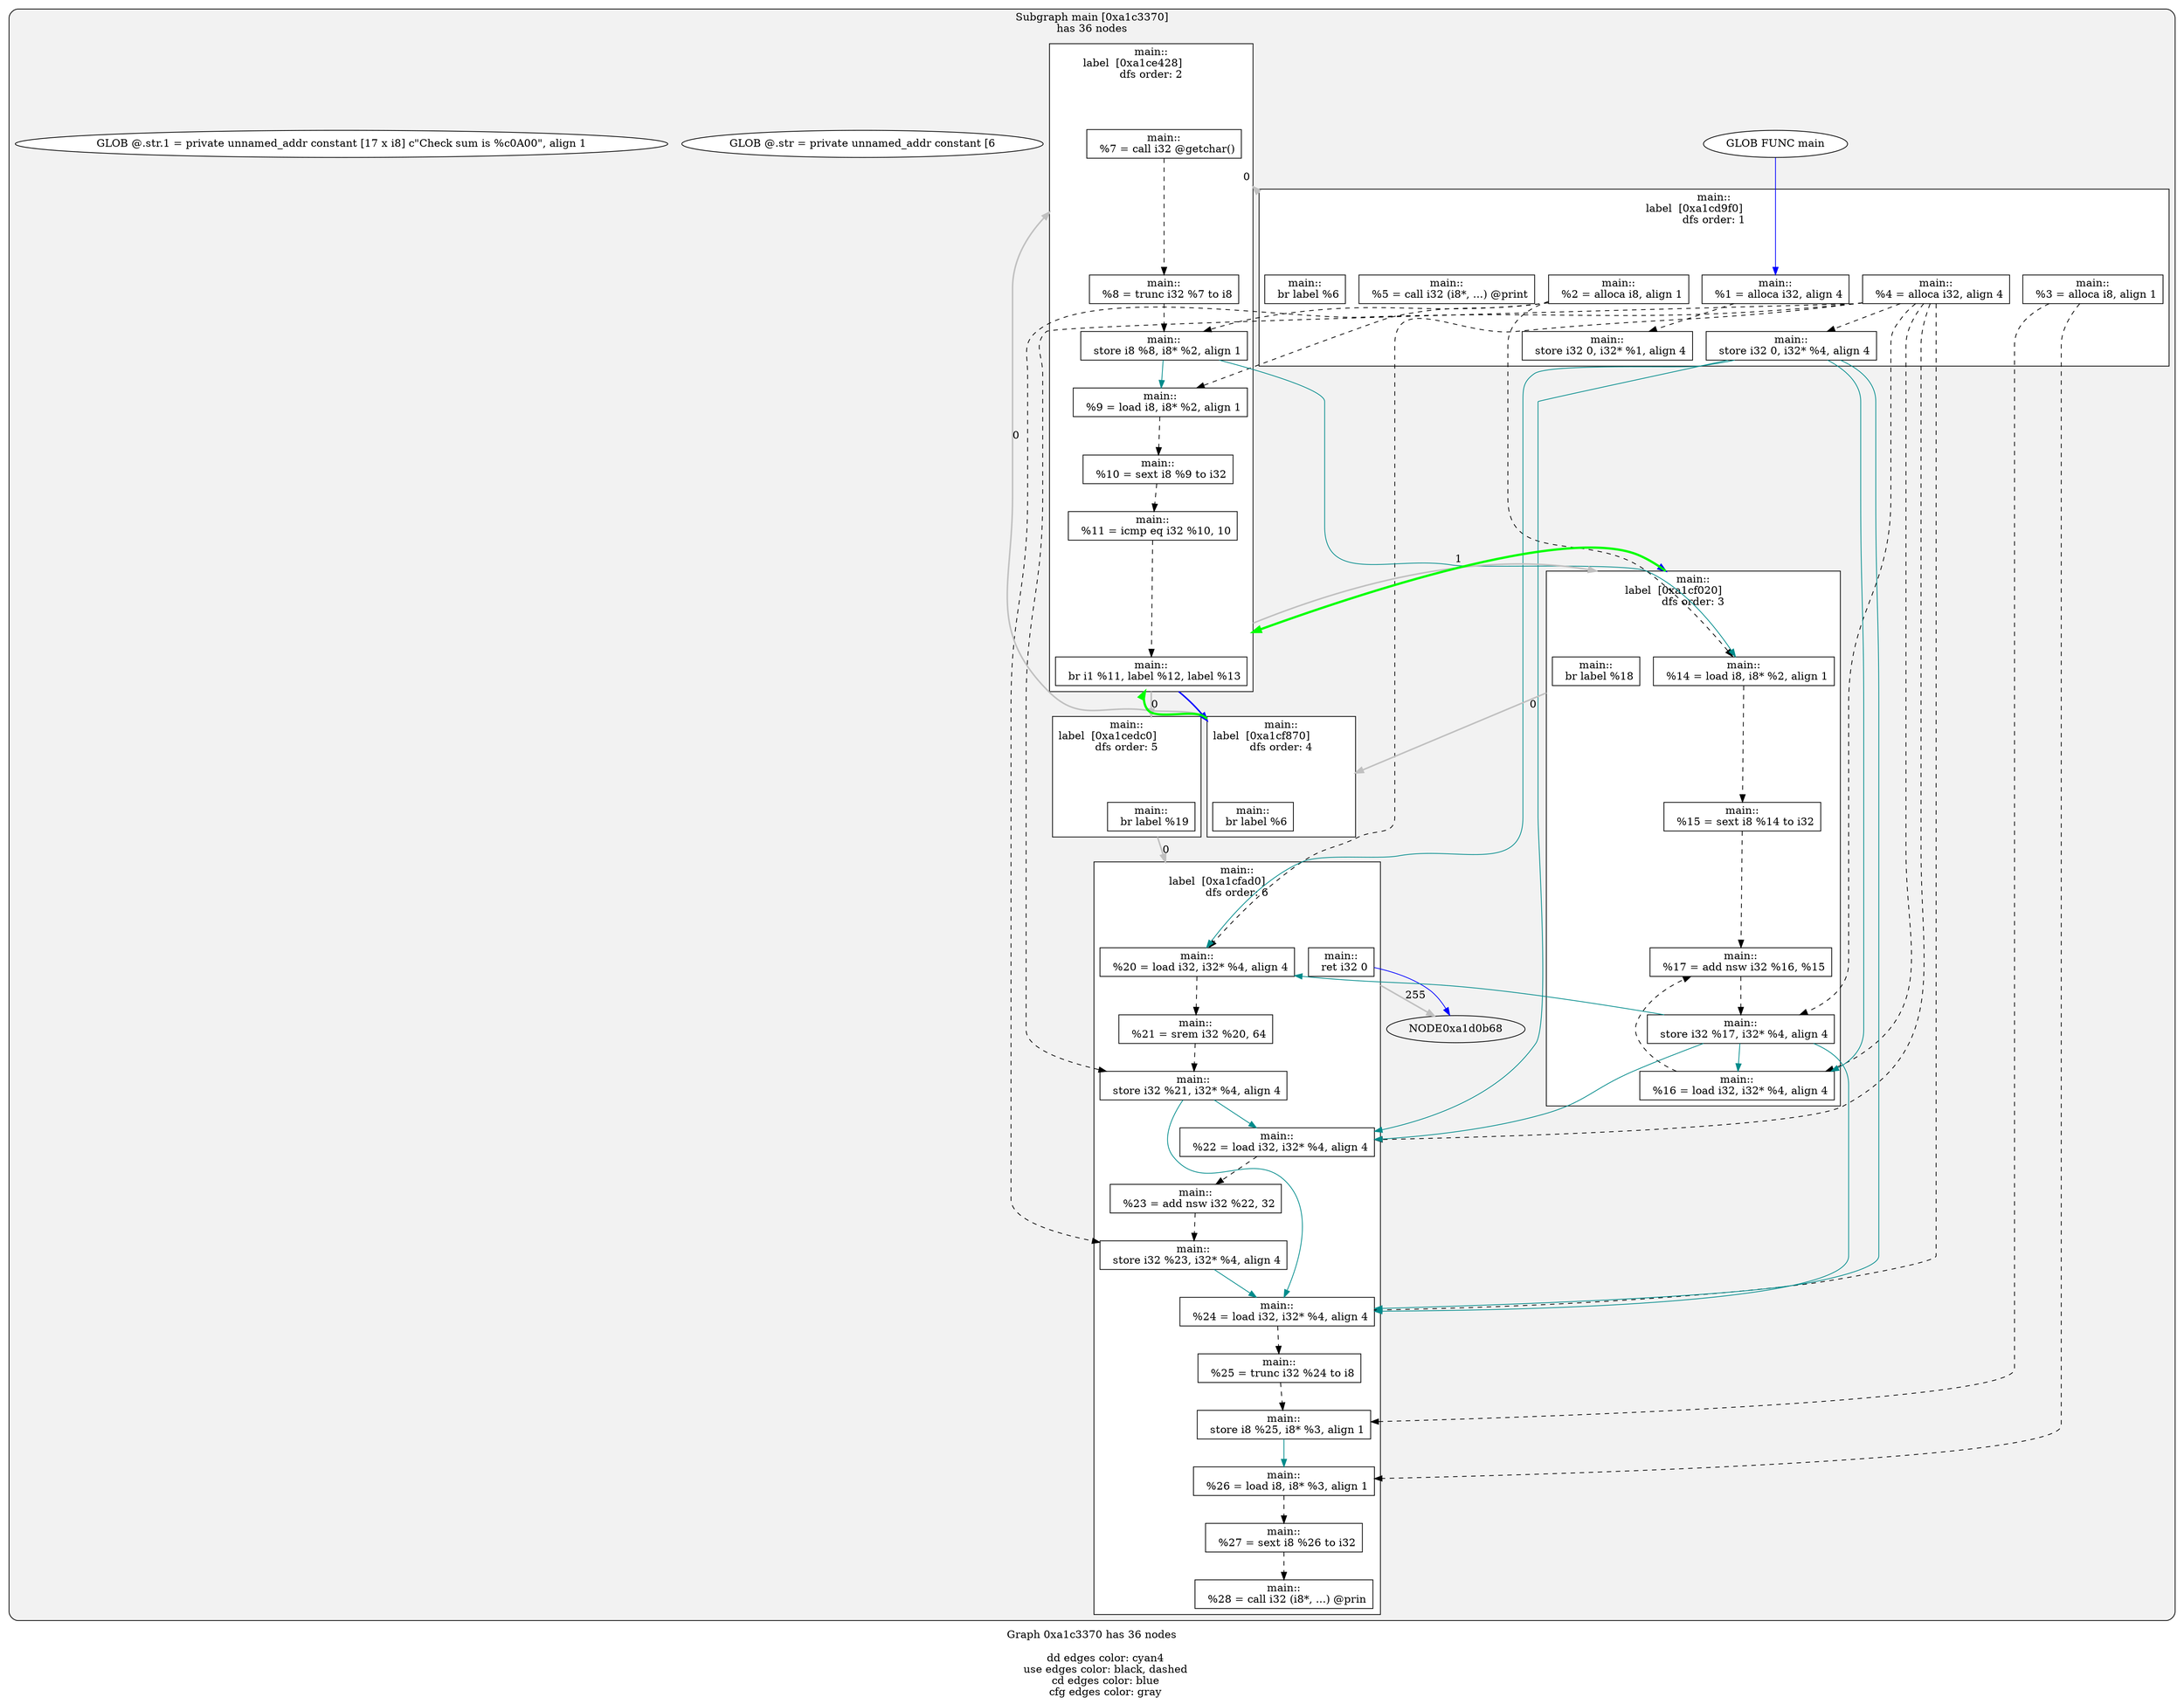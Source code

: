 digraph "DependenceGraph" {
	compound=true label="Graph 0xa1c3370 has 36 nodes\n
	dd edges color: cyan4
	use edges color: black, dashed
	cd edges color: blue
	cfg edges color: gray"

	/* subgraph 0xa1c3370 nodes */
	subgraph cluster_0xa1c3370 {
		style="filled, rounded" fillcolor=gray95
		label="Subgraph main [0xa1c3370]\nhas 36 nodes
"
		/* Basic Block main::
label  [0xa1cfad0] */
		subgraph cluster_bb_0xa1cfad0 {
			style=filled fillcolor=white
			label="main::
label  [0xa1cfad0]		\ndfs order: 6"
			NODE0xa1cfbe0 [shape=rect label="0xa1c54bc"]
			NODE0xa1cfd10 [shape=rect label="0xa1c5500"]
			NODE0xa1cfe40 [shape=rect label="0xa1c5540"]
			NODE0xa1cff70 [shape=rect label="0xa1c5574"]
			NODE0xa1d00a0 [shape=rect label="0xa1c55b8"]
			NODE0xa1d01d0 [shape=rect label="0xa1c5168"]
			NODE0xa1d0300 [shape=rect label="0xa1c519c"]
			NODE0xa1d0430 [shape=rect label="0xa1c4f8c"]
			NODE0xa1d0560 [shape=rect label="0xa1c4fc8"]
			NODE0xa1d0690 [shape=rect label="0xa1c55ec"]
			NODE0xa1d07c0 [shape=rect label="0xa1c5624"]
			NODE0xa1d08f0 [shape=rect label="0xa1c3254"]
			NODE0xa1d0a38 [shape=rect label="0xa1c328c"]
		} /* cluster_bb_0xa1cfad0 */

		/* Basic Block main::
label  [0xa1cd9f0] */
		subgraph cluster_bb_0xa1cd9f0 {
			style=filled fillcolor=white
			label="main::
label  [0xa1cd9f0]		\ndfs order: 1"
			NODE0xa1cdb00 [shape=rect label="0xa1c47fc"]
			NODE0xa1cdc00 [shape=rect label="0xa1c4834"]
			NODE0xa1cdd00 [shape=rect label="0xa1c5014"]
			NODE0xa1cde00 [shape=rect label="0xa1c0bf4"]
			NODE0xa1cdf30 [shape=rect label="0xa1c4878"]
			NODE0xa1ce060 [shape=rect label="0xa1c48b8"]
			NODE0xa1ce190 [shape=rect label="0xa1c48f8"]
			NODE0xa1ce2d8 [shape=rect label="0xa1c017c"]
		} /* cluster_bb_0xa1cd9f0 */

		/* Basic Block main::
label  [0xa1ce428] */
		subgraph cluster_bb_0xa1ce428 {
			style=filled fillcolor=white
			label="main::
label  [0xa1ce428]		\ndfs order: 2"
			NODE0xa1ce538 [shape=rect label="0xa1c4934"]
			NODE0xa1ce680 [shape=rect label="0xa1c496c"]
			NODE0xa1ce7b0 [shape=rect label="0xa1c51e8"]
			NODE0xa1ce8e0 [shape=rect label="0xa1c521c"]
			NODE0xa1cea10 [shape=rect label="0xa1c5254"]
			NODE0xa1ceb40 [shape=rect label="0xa1c5290"]
			NODE0xa1cec70 [shape=rect label="0xa1c52dc"]
		} /* cluster_bb_0xa1ce428 */

		/* Basic Block main::
label  [0xa1cedc0] */
		subgraph cluster_bb_0xa1cedc0 {
			style=filled fillcolor=white
			label="main::
label  [0xa1cedc0]		\ndfs order: 5"
			NODE0xa1ceed0 [shape=rect label="0xa1c530c"]
		} /* cluster_bb_0xa1cedc0 */

		/* Basic Block main::
label  [0xa1cf020] */
		subgraph cluster_bb_0xa1cf020 {
			style=filled fillcolor=white
			label="main::
label  [0xa1cf020]		\ndfs order: 3"
			NODE0xa1cf130 [shape=rect label="0xa1c533c"]
			NODE0xa1cf260 [shape=rect label="0xa1c5374"]
			NODE0xa1cf390 [shape=rect label="0xa1c53a4"]
			NODE0xa1cf4c0 [shape=rect label="0xa1c53e8"]
			NODE0xa1cf5f0 [shape=rect label="0xa1c5428"]
			NODE0xa1cf720 [shape=rect label="0xa1c545c"]
		} /* cluster_bb_0xa1cf020 */

		/* Basic Block main::
label  [0xa1cf870] */
		subgraph cluster_bb_0xa1cf870 {
			style=filled fillcolor=white
			label="main::
label  [0xa1cf870]		\ndfs order: 4"
			NODE0xa1cf980 [shape=rect label="0xa1c548c"]
		} /* cluster_bb_0xa1cf870 */

	NODE0xa1d0a38 -> NODE0xa1d0b68 [penwidth=2 label="255"  ltail=cluster_bb_0xa1cfad0  lhead=cluster_bb_0xa1d0c68  color="gray"]
	NODE0xa1ce2d8 -> NODE0xa1ce538 [penwidth=2 label="0"  ltail=cluster_bb_0xa1cd9f0  lhead=cluster_bb_0xa1ce428  color="gray"]
	NODE0xa1cec70 -> NODE0xa1ceed0 [penwidth=2 label="0"  ltail=cluster_bb_0xa1ce428  lhead=cluster_bb_0xa1cedc0  color="gray"]
	NODE0xa1cec70 -> NODE0xa1cf130 [penwidth=2 label="1"  ltail=cluster_bb_0xa1ce428  lhead=cluster_bb_0xa1cf020  color="gray"]
	NODE0xa1cec70 -> NODE0xa1cf130 [penwidth=2 color=blue  ltail=cluster_bb_0xa1ce428  lhead=cluster_bb_0xa1cf020]
	NODE0xa1cec70 -> NODE0xa1cf980 [penwidth=2 color=blue  ltail=cluster_bb_0xa1ce428  lhead=cluster_bb_0xa1cf870]
	NODE0xa1ceed0 -> NODE0xa1cfbe0 [penwidth=2 label="0"  ltail=cluster_bb_0xa1cedc0  lhead=cluster_bb_0xa1cfad0  color="gray"]
	NODE0xa1cf720 -> NODE0xa1cf980 [penwidth=2 label="0"  ltail=cluster_bb_0xa1cf020  lhead=cluster_bb_0xa1cf870  color="gray"]
	/* post-dominance frontiers */
NODE0xa1cf130 -> NODE0xa1cec70 [penwidth=3 color=green  ltail=cluster_bb_0xa1cf020  lhead=cluster_bb_0xa1ce428 constraint=false]
	NODE0xa1cf980 -> NODE0xa1ce538 [penwidth=2 label="0"  ltail=cluster_bb_0xa1cf870  lhead=cluster_bb_0xa1ce428  color="gray"]
	/* post-dominance frontiers */
NODE0xa1cf980 -> NODE0xa1cec70 [penwidth=3 color=green  ltail=cluster_bb_0xa1cf870  lhead=cluster_bb_0xa1ce428 constraint=false]
		NODE0xa1ce2d8 [label="main::
  br label %6" style=filled fillcolor=white]
		/* -- node 0xa1c017c
		 * ------------------------------------------- */
		/* DD edges */
		/* USE edges */
		/* CD edges */
		/* ID edges */
		NODE0xa1cde00 [label="main::
  %4 = alloca i32, align 4" style=filled fillcolor=white]
		/* -- node 0xa1c0bf4
		 * ------------------------------------------- */
		/* DD edges */
		/* USE edges */
		NODE0xa1cde00 -> NODE0xa1ce060 [color="black" rank=max style="dashed"]
		NODE0xa1cde00 -> NODE0xa1cf390 [color="black" rank=max style="dashed"]
		NODE0xa1cde00 -> NODE0xa1cf5f0 [color="black" rank=max style="dashed"]
		NODE0xa1cde00 -> NODE0xa1cfbe0 [color="black" rank=max style="dashed"]
		NODE0xa1cde00 -> NODE0xa1cfe40 [color="black" rank=max style="dashed"]
		NODE0xa1cde00 -> NODE0xa1cff70 [color="black" rank=max style="dashed"]
		NODE0xa1cde00 -> NODE0xa1d01d0 [color="black" rank=max style="dashed"]
		NODE0xa1cde00 -> NODE0xa1d0300 [color="black" rank=max style="dashed"]
		/* CD edges */
		/* ID edges */
		NODE0xa1d08f0 [label="main::
  %28 = call i32 (i8*, ...) @prin" style=filled fillcolor=white]
		/* -- node 0xa1c3254
		 * ------------------------------------------- */
		/* DD edges */
		/* USE edges */
		/* CD edges */
		/* ID edges */
		NODE0xa1d0a38 [label="main::
  ret i32 0" style=filled fillcolor=white]
		/* -- node 0xa1c328c
		 * ------------------------------------------- */
		/* DD edges */
		/* USE edges */
		/* CD edges */
		NODE0xa1d0a38 -> NODE0xa1d0b68 [color="blue"]
		/* ID edges */
		NODE0xa1cdb00 [label="main::
  %1 = alloca i32, align 4" style=filled fillcolor=white]
		/* -- node 0xa1c47fc
		 * ------------------------------------------- */
		/* DD edges */
		/* USE edges */
		NODE0xa1cdb00 -> NODE0xa1cdf30 [color="black" rank=max style="dashed"]
		/* CD edges */
		/* ID edges */
		NODE0xa1cdc00 [label="main::
  %2 = alloca i8, align 1" style=filled fillcolor=white]
		/* -- node 0xa1c4834
		 * ------------------------------------------- */
		/* DD edges */
		/* USE edges */
		NODE0xa1cdc00 -> NODE0xa1ce7b0 [color="black" rank=max style="dashed"]
		NODE0xa1cdc00 -> NODE0xa1ce8e0 [color="black" rank=max style="dashed"]
		NODE0xa1cdc00 -> NODE0xa1cf130 [color="black" rank=max style="dashed"]
		/* CD edges */
		/* ID edges */
		NODE0xa1cdf30 [label="main::
  store i32 0, i32* %1, align 4" style=filled fillcolor=white]
		/* -- node 0xa1c4878
		 * ------------------------------------------- */
		/* DD edges */
		/* USE edges */
		/* CD edges */
		/* ID edges */
		NODE0xa1ce060 [label="main::
  store i32 0, i32* %4, align 4" style=filled fillcolor=white]
		/* -- node 0xa1c48b8
		 * ------------------------------------------- */
		/* DD edges */
		NODE0xa1ce060 -> NODE0xa1cf390 [color="cyan4" rank=max]
		NODE0xa1ce060 -> NODE0xa1cfbe0 [color="cyan4" rank=max]
		NODE0xa1ce060 -> NODE0xa1cff70 [color="cyan4" rank=max]
		NODE0xa1ce060 -> NODE0xa1d0300 [color="cyan4" rank=max]
		/* USE edges */
		/* CD edges */
		/* ID edges */
		NODE0xa1ce190 [label="main::
  %5 = call i32 (i8*, ...) @print" style=filled fillcolor=white]
		/* -- node 0xa1c48f8
		 * ------------------------------------------- */
		/* DD edges */
		/* USE edges */
		/* CD edges */
		/* ID edges */
		NODE0xa1ce538 [label="main::
  %7 = call i32 @getchar()" style=filled fillcolor=white]
		/* -- node 0xa1c4934
		 * ------------------------------------------- */
		/* DD edges */
		/* USE edges */
		NODE0xa1ce538 -> NODE0xa1ce680 [color="black" rank=max style="dashed"]
		/* CD edges */
		/* ID edges */
		NODE0xa1ce680 [label="main::
  %8 = trunc i32 %7 to i8" style=filled fillcolor=white]
		/* -- node 0xa1c496c
		 * ------------------------------------------- */
		/* DD edges */
		/* USE edges */
		NODE0xa1ce680 -> NODE0xa1ce7b0 [color="black" rank=max style="dashed"]
		/* CD edges */
		/* ID edges */
		NODE0xa1d0430 [label="main::
  %25 = trunc i32 %24 to i8" style=filled fillcolor=white]
		/* -- node 0xa1c4f8c
		 * ------------------------------------------- */
		/* DD edges */
		/* USE edges */
		NODE0xa1d0430 -> NODE0xa1d0560 [color="black" rank=max style="dashed"]
		/* CD edges */
		/* ID edges */
		NODE0xa1d0560 [label="main::
  store i8 %25, i8* %3, align 1" style=filled fillcolor=white]
		/* -- node 0xa1c4fc8
		 * ------------------------------------------- */
		/* DD edges */
		NODE0xa1d0560 -> NODE0xa1d0690 [color="cyan4" rank=max]
		/* USE edges */
		/* CD edges */
		/* ID edges */
		NODE0xa1cdd00 [label="main::
  %3 = alloca i8, align 1" style=filled fillcolor=white]
		/* -- node 0xa1c5014
		 * ------------------------------------------- */
		/* DD edges */
		/* USE edges */
		NODE0xa1cdd00 -> NODE0xa1d0560 [color="black" rank=max style="dashed"]
		NODE0xa1cdd00 -> NODE0xa1d0690 [color="black" rank=max style="dashed"]
		/* CD edges */
		/* ID edges */
		NODE0xa1d01d0 [label="main::
  store i32 %23, i32* %4, align 4" style=filled fillcolor=white]
		/* -- node 0xa1c5168
		 * ------------------------------------------- */
		/* DD edges */
		NODE0xa1d01d0 -> NODE0xa1d0300 [color="cyan4" rank=max]
		/* USE edges */
		/* CD edges */
		/* ID edges */
		NODE0xa1d0300 [label="main::
  %24 = load i32, i32* %4, align 4" style=filled fillcolor=white]
		/* -- node 0xa1c519c
		 * ------------------------------------------- */
		/* DD edges */
		/* USE edges */
		NODE0xa1d0300 -> NODE0xa1d0430 [color="black" rank=max style="dashed"]
		/* CD edges */
		/* ID edges */
		NODE0xa1ce7b0 [label="main::
  store i8 %8, i8* %2, align 1" style=filled fillcolor=white]
		/* -- node 0xa1c51e8
		 * ------------------------------------------- */
		/* DD edges */
		NODE0xa1ce7b0 -> NODE0xa1ce8e0 [color="cyan4" rank=max]
		NODE0xa1ce7b0 -> NODE0xa1cf130 [color="cyan4" rank=max]
		/* USE edges */
		/* CD edges */
		/* ID edges */
		NODE0xa1ce8e0 [label="main::
  %9 = load i8, i8* %2, align 1" style=filled fillcolor=white]
		/* -- node 0xa1c521c
		 * ------------------------------------------- */
		/* DD edges */
		/* USE edges */
		NODE0xa1ce8e0 -> NODE0xa1cea10 [color="black" rank=max style="dashed"]
		/* CD edges */
		/* ID edges */
		NODE0xa1cea10 [label="main::
  %10 = sext i8 %9 to i32" style=filled fillcolor=white]
		/* -- node 0xa1c5254
		 * ------------------------------------------- */
		/* DD edges */
		/* USE edges */
		NODE0xa1cea10 -> NODE0xa1ceb40 [color="black" rank=max style="dashed"]
		/* CD edges */
		/* ID edges */
		NODE0xa1ceb40 [label="main::
  %11 = icmp eq i32 %10, 10" style=filled fillcolor=white]
		/* -- node 0xa1c5290
		 * ------------------------------------------- */
		/* DD edges */
		/* USE edges */
		NODE0xa1ceb40 -> NODE0xa1cec70 [color="black" rank=max style="dashed"]
		/* CD edges */
		/* ID edges */
		NODE0xa1cec70 [label="main::
  br i1 %11, label %12, label %13" style=filled fillcolor=white]
		/* -- node 0xa1c52dc
		 * ------------------------------------------- */
		/* DD edges */
		/* USE edges */
		/* CD edges */
		/* ID edges */
		NODE0xa1ceed0 [label="main::
  br label %19" style=filled fillcolor=white]
		/* -- node 0xa1c530c
		 * ------------------------------------------- */
		/* DD edges */
		/* USE edges */
		/* CD edges */
		/* ID edges */
		NODE0xa1cf130 [label="main::
  %14 = load i8, i8* %2, align 1" style=filled fillcolor=white]
		/* -- node 0xa1c533c
		 * ------------------------------------------- */
		/* DD edges */
		/* USE edges */
		NODE0xa1cf130 -> NODE0xa1cf260 [color="black" rank=max style="dashed"]
		/* CD edges */
		/* ID edges */
		NODE0xa1cf260 [label="main::
  %15 = sext i8 %14 to i32" style=filled fillcolor=white]
		/* -- node 0xa1c5374
		 * ------------------------------------------- */
		/* DD edges */
		/* USE edges */
		NODE0xa1cf260 -> NODE0xa1cf4c0 [color="black" rank=max style="dashed"]
		/* CD edges */
		/* ID edges */
		NODE0xa1cf390 [label="main::
  %16 = load i32, i32* %4, align 4" style=filled fillcolor=white]
		/* -- node 0xa1c53a4
		 * ------------------------------------------- */
		/* DD edges */
		/* USE edges */
		NODE0xa1cf390 -> NODE0xa1cf4c0 [color="black" rank=max style="dashed"]
		/* CD edges */
		/* ID edges */
		NODE0xa1cf4c0 [label="main::
  %17 = add nsw i32 %16, %15" style=filled fillcolor=white]
		/* -- node 0xa1c53e8
		 * ------------------------------------------- */
		/* DD edges */
		/* USE edges */
		NODE0xa1cf4c0 -> NODE0xa1cf5f0 [color="black" rank=max style="dashed"]
		/* CD edges */
		/* ID edges */
		NODE0xa1cf5f0 [label="main::
  store i32 %17, i32* %4, align 4" style=filled fillcolor=white]
		/* -- node 0xa1c5428
		 * ------------------------------------------- */
		/* DD edges */
		NODE0xa1cf5f0 -> NODE0xa1cf390 [color="cyan4" rank=max]
		NODE0xa1cf5f0 -> NODE0xa1cfbe0 [color="cyan4" rank=max]
		NODE0xa1cf5f0 -> NODE0xa1cff70 [color="cyan4" rank=max]
		NODE0xa1cf5f0 -> NODE0xa1d0300 [color="cyan4" rank=max]
		/* USE edges */
		/* CD edges */
		/* ID edges */
		NODE0xa1cf720 [label="main::
  br label %18" style=filled fillcolor=white]
		/* -- node 0xa1c545c
		 * ------------------------------------------- */
		/* DD edges */
		/* USE edges */
		/* CD edges */
		/* ID edges */
		NODE0xa1cf980 [label="main::
  br label %6" style=filled fillcolor=white]
		/* -- node 0xa1c548c
		 * ------------------------------------------- */
		/* DD edges */
		/* USE edges */
		/* CD edges */
		/* ID edges */
		NODE0xa1cfbe0 [label="main::
  %20 = load i32, i32* %4, align 4" style=filled fillcolor=white]
		/* -- node 0xa1c54bc
		 * ------------------------------------------- */
		/* DD edges */
		/* USE edges */
		NODE0xa1cfbe0 -> NODE0xa1cfd10 [color="black" rank=max style="dashed"]
		/* CD edges */
		/* ID edges */
		NODE0xa1cfd10 [label="main::
  %21 = srem i32 %20, 64" style=filled fillcolor=white]
		/* -- node 0xa1c5500
		 * ------------------------------------------- */
		/* DD edges */
		/* USE edges */
		NODE0xa1cfd10 -> NODE0xa1cfe40 [color="black" rank=max style="dashed"]
		/* CD edges */
		/* ID edges */
		NODE0xa1cfe40 [label="main::
  store i32 %21, i32* %4, align 4" style=filled fillcolor=white]
		/* -- node 0xa1c5540
		 * ------------------------------------------- */
		/* DD edges */
		NODE0xa1cfe40 -> NODE0xa1cff70 [color="cyan4" rank=max]
		NODE0xa1cfe40 -> NODE0xa1d0300 [color="cyan4" rank=max]
		/* USE edges */
		/* CD edges */
		/* ID edges */
		NODE0xa1cff70 [label="main::
  %22 = load i32, i32* %4, align 4" style=filled fillcolor=white]
		/* -- node 0xa1c5574
		 * ------------------------------------------- */
		/* DD edges */
		/* USE edges */
		NODE0xa1cff70 -> NODE0xa1d00a0 [color="black" rank=max style="dashed"]
		/* CD edges */
		/* ID edges */
		NODE0xa1d00a0 [label="main::
  %23 = add nsw i32 %22, 32" style=filled fillcolor=white]
		/* -- node 0xa1c55b8
		 * ------------------------------------------- */
		/* DD edges */
		/* USE edges */
		NODE0xa1d00a0 -> NODE0xa1d01d0 [color="black" rank=max style="dashed"]
		/* CD edges */
		/* ID edges */
		NODE0xa1d0690 [label="main::
  %26 = load i8, i8* %3, align 1" style=filled fillcolor=white]
		/* -- node 0xa1c55ec
		 * ------------------------------------------- */
		/* DD edges */
		/* USE edges */
		NODE0xa1d0690 -> NODE0xa1d07c0 [color="black" rank=max style="dashed"]
		/* CD edges */
		/* ID edges */
		NODE0xa1d07c0 [label="main::
  %27 = sext i8 %26 to i32" style=filled fillcolor=white]
		/* -- node 0xa1c5624
		 * ------------------------------------------- */
		/* DD edges */
		/* USE edges */
		NODE0xa1d07c0 -> NODE0xa1d08f0 [color="black" rank=max style="dashed"]
		/* CD edges */
		/* ID edges */
		NODE0xa1cd8f0 [label="GLOB FUNC main" style=filled fillcolor=white]
		/* -- node 0xa1c0a5c
		 * ------------------------------------------- */
		/* DD edges */
		/* USE edges */
		/* CD edges */
		NODE0xa1cd8f0 -> NODE0xa1cdb00 [color="blue"]
		/* ID edges */
		NODE0xa1cd6f0 [label="GLOB @.str = private unnamed_addr constant [6" style=filled fillcolor=white]
		/* -- node 0xa1c0b0c
		 * ------------------------------------------- */
		/* DD edges */
		/* USE edges */
		/* CD edges */
		/* ID edges */
		NODE0xa1cd7f0 [label="GLOB @.str.1 = private unnamed_addr constant [17 x i8] c\"Check sum is %c\0A\00\", align 1" style=filled fillcolor=white]
		/* -- node 0xa1c0f8c
		 * ------------------------------------------- */
		/* DD edges */
		/* USE edges */
		/* CD edges */
		/* ID edges */
	}
}
